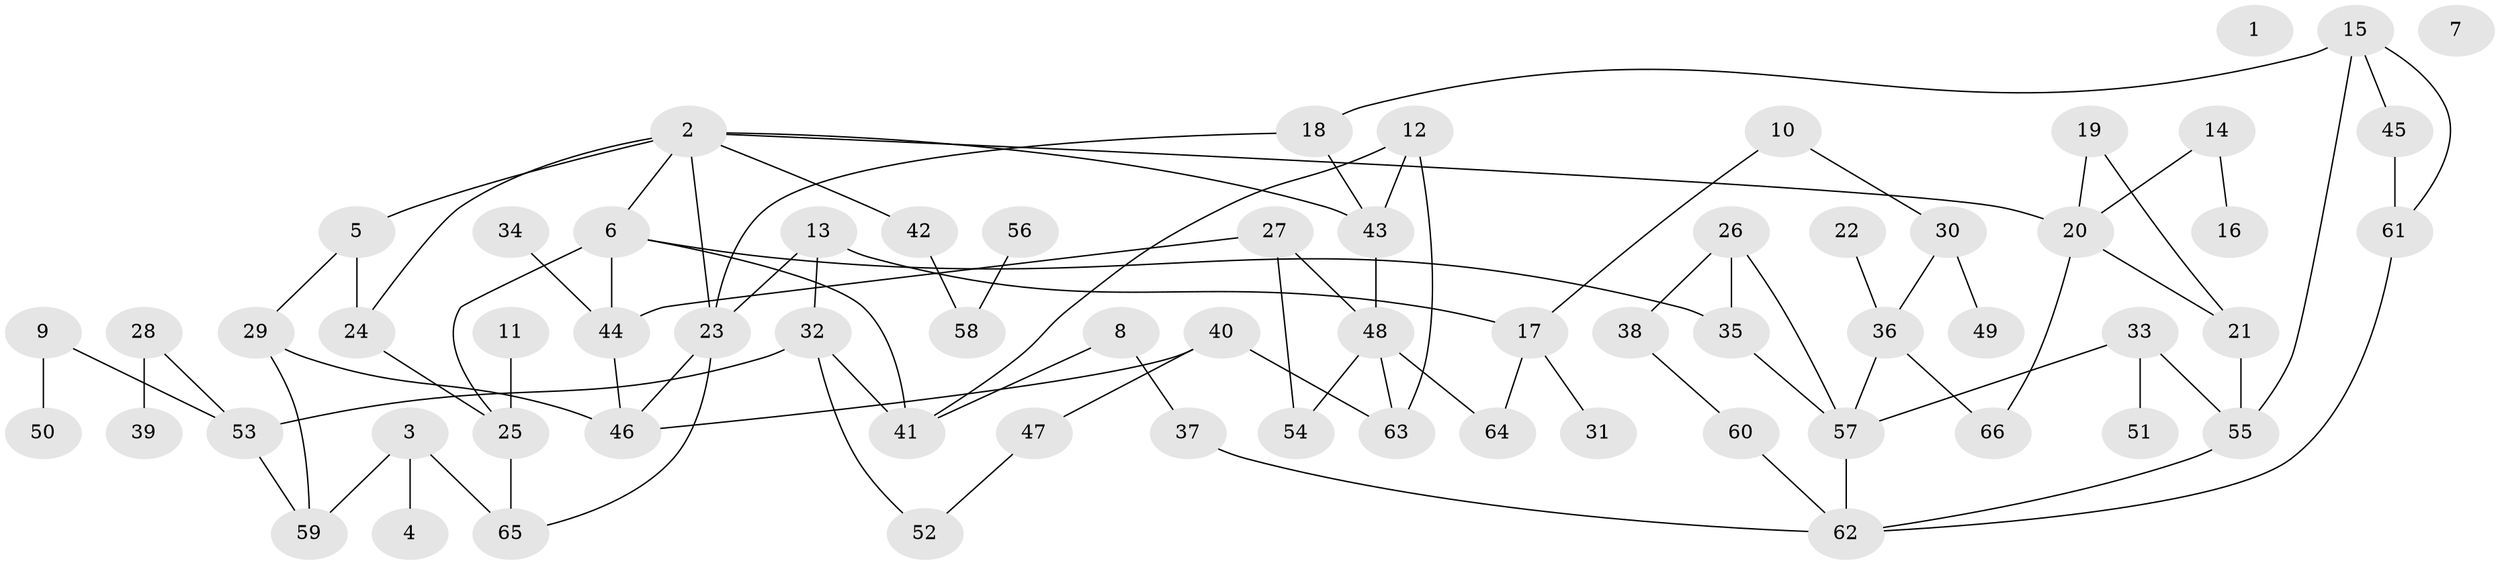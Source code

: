 // coarse degree distribution, {0: 0.047619047619047616, 10: 0.023809523809523808, 4: 0.16666666666666666, 1: 0.21428571428571427, 2: 0.16666666666666666, 3: 0.23809523809523808, 5: 0.07142857142857142, 6: 0.07142857142857142}
// Generated by graph-tools (version 1.1) at 2025/41/03/06/25 10:41:23]
// undirected, 66 vertices, 90 edges
graph export_dot {
graph [start="1"]
  node [color=gray90,style=filled];
  1;
  2;
  3;
  4;
  5;
  6;
  7;
  8;
  9;
  10;
  11;
  12;
  13;
  14;
  15;
  16;
  17;
  18;
  19;
  20;
  21;
  22;
  23;
  24;
  25;
  26;
  27;
  28;
  29;
  30;
  31;
  32;
  33;
  34;
  35;
  36;
  37;
  38;
  39;
  40;
  41;
  42;
  43;
  44;
  45;
  46;
  47;
  48;
  49;
  50;
  51;
  52;
  53;
  54;
  55;
  56;
  57;
  58;
  59;
  60;
  61;
  62;
  63;
  64;
  65;
  66;
  2 -- 5;
  2 -- 6;
  2 -- 20;
  2 -- 23;
  2 -- 24;
  2 -- 42;
  2 -- 43;
  3 -- 4;
  3 -- 59;
  3 -- 65;
  5 -- 24;
  5 -- 29;
  6 -- 25;
  6 -- 35;
  6 -- 41;
  6 -- 44;
  8 -- 37;
  8 -- 41;
  9 -- 50;
  9 -- 53;
  10 -- 17;
  10 -- 30;
  11 -- 25;
  12 -- 41;
  12 -- 43;
  12 -- 63;
  13 -- 17;
  13 -- 23;
  13 -- 32;
  14 -- 16;
  14 -- 20;
  15 -- 18;
  15 -- 45;
  15 -- 55;
  15 -- 61;
  17 -- 31;
  17 -- 64;
  18 -- 23;
  18 -- 43;
  19 -- 20;
  19 -- 21;
  20 -- 21;
  20 -- 66;
  21 -- 55;
  22 -- 36;
  23 -- 46;
  23 -- 65;
  24 -- 25;
  25 -- 65;
  26 -- 35;
  26 -- 38;
  26 -- 57;
  27 -- 44;
  27 -- 48;
  27 -- 54;
  28 -- 39;
  28 -- 53;
  29 -- 46;
  29 -- 59;
  30 -- 36;
  30 -- 49;
  32 -- 41;
  32 -- 52;
  32 -- 53;
  33 -- 51;
  33 -- 55;
  33 -- 57;
  34 -- 44;
  35 -- 57;
  36 -- 57;
  36 -- 66;
  37 -- 62;
  38 -- 60;
  40 -- 46;
  40 -- 47;
  40 -- 63;
  42 -- 58;
  43 -- 48;
  44 -- 46;
  45 -- 61;
  47 -- 52;
  48 -- 54;
  48 -- 63;
  48 -- 64;
  53 -- 59;
  55 -- 62;
  56 -- 58;
  57 -- 62;
  60 -- 62;
  61 -- 62;
}
